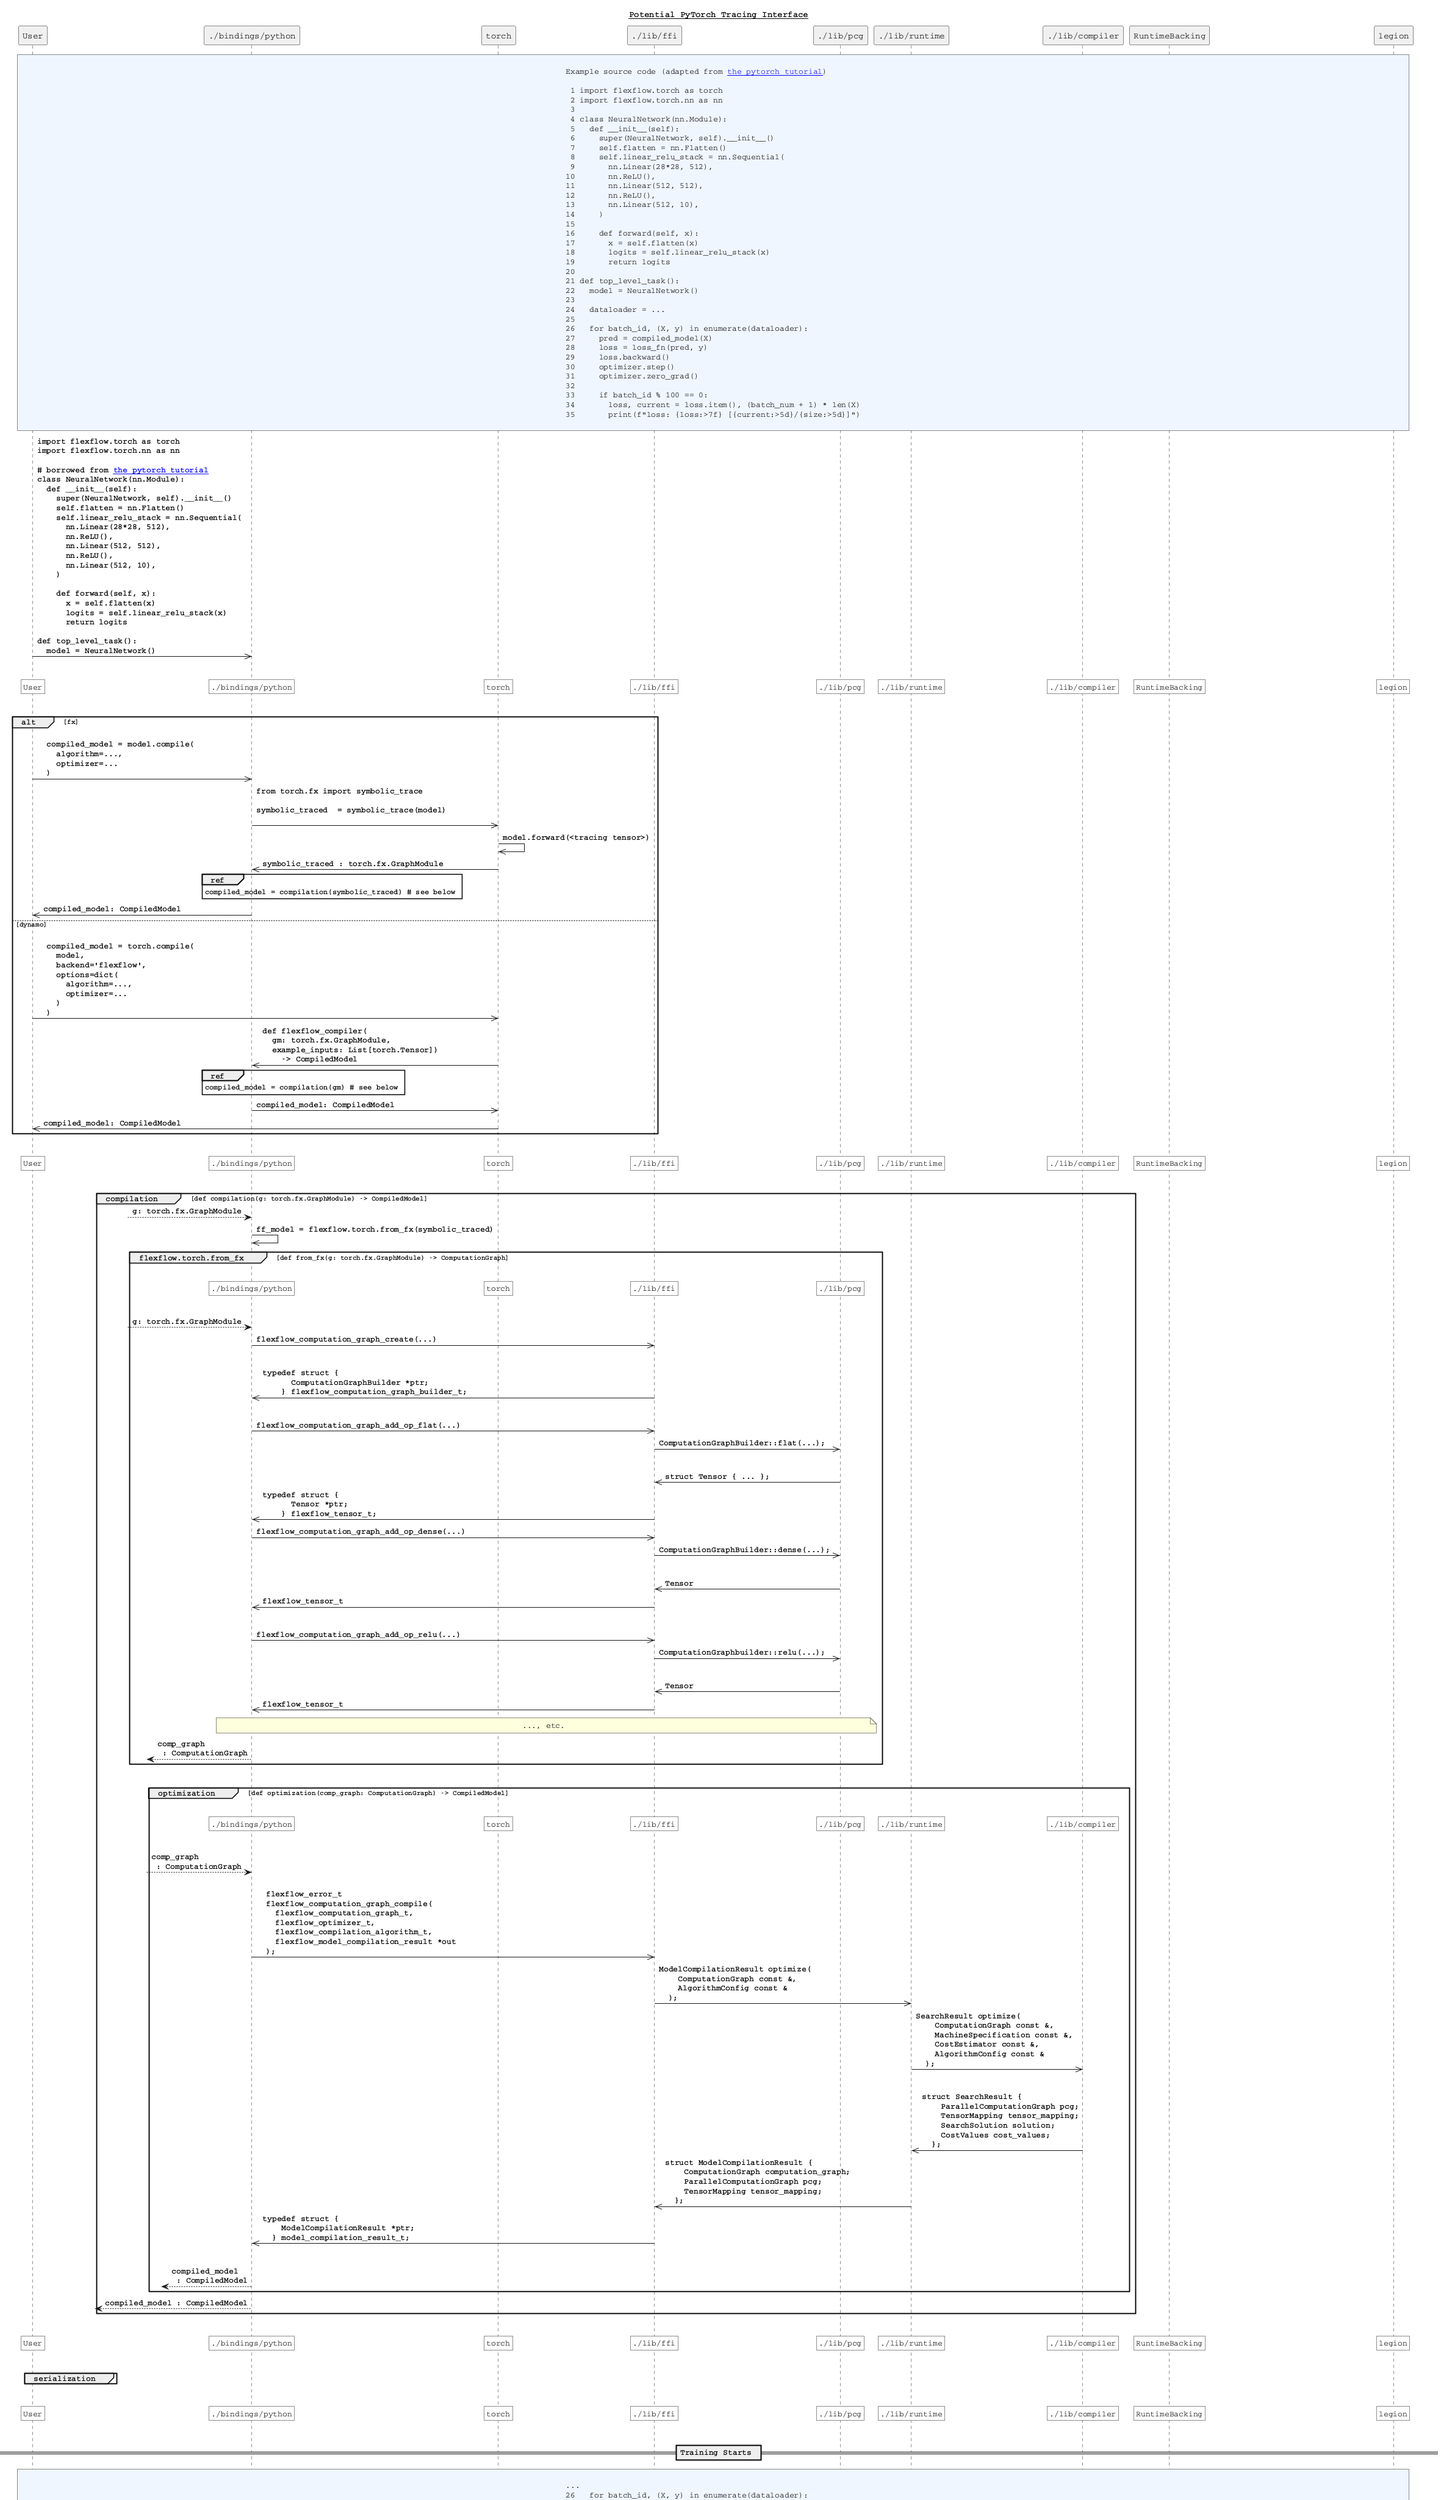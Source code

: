 @startuml pytorch-tracing

title __**Potential PyTorch Tracing Interface**__

!$user = "User"
!$python = "./bindings/python"
!$torch = "torch"
!$ffi = "./lib/ffi"
!$pcg = "./lib/pcg"
!$runtime = "./lib/runtime"
!$compiler = "./lib/compiler"
!$runtimeBacking = "RuntimeBacking"
!$legion = "legion"
!$participantBGColor = "#FFFFFF"
!$codeColor = "#F0F6FF"

skinparam defaultFontName Courier
skinparam defaultFontStyle bold
skinparam arrowFontStyle bold
skinparam responseMessageBelowArrow true
skinparam sequenceMessageAlign left
skinparam sequenceReferenceAlign left
skinparam sequenceReferenceFontStyle bold
skinparam participantBackgroundColor #F0F0F0

participant U as "$user"
participant P as "$python"
participant T as "$torch"
participant F as "$ffi"
participant G as "$pcg"
participant R as "$runtime"
participant C as "$compiler"
participant B as "$runtimeBacking"
participant L as "$legion"

!function $get_idx($participant)
  !if ($participant == "$user")
    !return 0
  !elseif ($participant == "$python")
    !return 1
  !elseif ($participant == "$torch")
    !return 2
  !elseif ($participant == "$ffi")
    !return 3
  !elseif ($participant == "$pcg")
    !return 4
  !elseif ($participant == "$runtime")
    !return 5
  !elseif ($participant == "$compiler")
    !return 6
  !elseif ($participant == "$runtimeBacking")
    !return 7
  !elseif ($participant == "$legion")
    !return 8
  !endif
!endfunction

!procedure $remind_participants($start="$user", $end="$legion")
  |||
  !$start_idx = $get_idx($start)
  !$end_idx = $get_idx($end) + 1
  !log start_idx is $start_idx, end_idx is $end_idx
  !if ($start_idx <= 0 && $end_idx > 0)
    !log User
    rnote over U $participantBGColor: $user
  !endif
  !if ($start_idx <= 1 && $end_idx > 1)
    /rnote over P $participantBGColor: $python
  !endif
  !if ($start_idx <= 2 && $end_idx > 2)
    /rnote over T $participantBGColor: $torch
  !endif
  !if ($start_idx <= 3 && $end_idx > 3)
    /rnote over F $participantBGColor: $ffi
  !endif
  !if ($start_idx <= 4 && $end_idx > 4)
    /rnote over G $participantBGColor: $pcg
  !endif
  !if ($start_idx <= 5 && $end_idx > 5)
    /rnote over R $participantBGColor: $runtime
  !endif
  !if ($start_idx <= 6 && $end_idx > 6)
    /rnote over C $participantBGColor: $compiler
  !endif
  !if ($start_idx <= 7 && $end_idx > 7)
    /rnote over B $participantBGColor: $runtimeBacking
  !endif
  !if ($start_idx <= 8 && $end_idx > 8)
    !log Legion
    /rnote over L $participantBGColor: $legion
  !endif
  |||
!endprocedure



rnote across $codeColor

Example source code (adapted from [[https://pytorch.org/tutorials/beginner/basics/optimization_tutorial.html the pytorch tutorial]])

 1 import flexflow.torch as torch
 2 import flexflow.torch.nn as nn
 3 
 4 class NeuralNetwork(nn.Module):
 5   def ~__init__(self):
 6     super(NeuralNetwork, self).~__init__()
 7     self.flatten = nn.Flatten()
 8     self.linear_relu_stack = nn.Sequential(
 9       nn.Linear(28*28, 512),
10       nn.ReLU(),
11       nn.Linear(512, 512),
12       nn.ReLU(),
13       nn.Linear(512, 10),
14     )
15     
16     def forward(self, x):
17       x = self.flatten(x)
18       logits = self.linear_relu_stack(x)
19       return logits
20 
21 def top_level_task():
22   model = NeuralNetwork()
23 
24   dataloader = ...
25 
26   for batch_id, (X, y) in enumerate(dataloader):
27     pred = compiled_model(X)
28     loss = loss_fn(pred, y)
29     loss.backward()
30     optimizer.step()
31     optimizer.zero_grad()
32     
33     if batch_id % 100 == 0:
34       loss, current = loss.item(), (batch_num + 1) * len(X)
35       print(f"loss: {loss:>7f} [{current:>5d}/{size:>5d}]")

end note


U->>P:\
import flexflow.torch as torch\l\
import flexflow.torch.nn as nn\l\
\l\
~# borrowed from [[https://pytorch.org/tutorials/beginner/basics/optimization_tutorial.html the pytorch tutorial]]\l\
class NeuralNetwork(nn.Module):\l\
  def ~__init__(self):\l\
    super(NeuralNetwork, self).~__init__()\l\
    self.flatten = nn.Flatten()\l\
    self.linear_relu_stack = nn.Sequential(\l\
      nn.Linear(28*28, 512),\l\
      nn.ReLU(),\l\
      nn.Linear(512, 512),\l\
      nn.ReLU(),\l\
      nn.Linear(512, 10),\l\
    )\l\
    \l\
    def forward(self, x):\l\
      x = self.flatten(x)\l\
      logits = self.linear_relu_stack(x)\l\
      return logits\l\
\l\
def top_level_task():\l\
  model = NeuralNetwork()

$remind_participants()

alt fx
U->>P:\l\
  compiled_model = model.compile(\l\
    algorithm=...,\l\
    optimizer=...\l\
  )

  P->>T:\
from torch.fx import symbolic_trace\l\
\l\
symbolic_traced  = symbolic_trace(model)\l\

  T->>T:\
  model.forward(<tracing tensor>)

  T->>P:\
symbolic_traced : torch.fx.GraphModule

  ref over P 
    compiled_model = compilation(symbolic_traced) # see below 
  end

  P->>U:\
    compiled_model: CompiledModel
else dynamo
  U->>T:\l\
  compiled_model = torch.compile(\l\
    model,\l\
    backend='flexflow',\l\
    options=dict(\l\
      algorithm=...,\l\
      optimizer=...\l\
    )\l\
  )

  T->>P:\
def flexflow_compiler(\l\
  gm: torch.fx.GraphModule,\l\
  example_inputs: List[torch.Tensor])\l\
    -> CompiledModel

  ref over P 
    compiled_model = compilation(gm) # see below 
  end

  P->>T: compiled_model: CompiledModel

  T->>U:\
  compiled_model: CompiledModel

end

$remind_participants()

group compilation [def compilation(g: torch.fx.GraphModule) -> CompiledModel]

    ?-->P: g: torch.fx.GraphModule

    P->>P:\
  ff_model = flexflow.torch.from_fx(symbolic_traced)

    group flexflow.torch.from_fx [def from_fx(g: torch.fx.GraphModule) -> ComputationGraph]
      $remind_participants("$python", "$pcg")

      ?-->P: g: torch.fx.GraphModule

      P->>F: flexflow_computation_graph_create(...)
    
      |||

      F->>P:\
    typedef struct {\l\
      ComputationGraphBuilder *ptr;\l\
    } flexflow_computation_graph_builder_t;

      |||

      P->>F: flexflow_computation_graph_add_op_flat(...)

      F->>G:\
    ComputationGraphBuilder::flat(...);

      |||

      G->>F:\
    struct Tensor { ... };

      F->>P:\
    typedef struct {\l\
      Tensor *ptr;\l\
    } flexflow_tensor_t;


      P->>F: flexflow_computation_graph_add_op_dense(...)

      F->>G:\
    ComputationGraphBuilder::dense(...);

      |||

      G->>F: Tensor

      F->>P: flexflow_tensor_t

      |||

      P->>F: flexflow_computation_graph_add_op_relu(...)

      F->>G:\
    ComputationGraphbuilder::relu(...);

      |||

      G->>F: Tensor

      F->>P: flexflow_tensor_t

      note over P, G
        ..., etc.
      end note

      ?<--P: comp_graph\l : ComputationGraph
    end

    |||

  group optimization [def optimization(comp_graph: ComputationGraph) -> CompiledModel]

  $remind_participants("$python", "$compiler")

  ?-->P: comp_graph\l : ComputationGraph

  P->>F:\l\
  flexflow_error_t\l\
  flexflow_computation_graph_compile(\l\
    flexflow_computation_graph_t,\l\
    flexflow_optimizer_t,\l\
    flexflow_compilation_algorithm_t,\l\
    flexflow_model_compilation_result *out\l\
  );

  F->>R:\
  ModelCompilationResult optimize(\l\
    ComputationGraph const &,\l\
    AlgorithmConfig const &\l\
  );

  R->>C:\
  SearchResult optimize(\l\
    ComputationGraph const &,\l\
    MachineSpecification const &,\l\
    CostEstimator const &,\l\
    AlgorithmConfig const &\l\
  );

  |||

  C->>R:\
  struct SearchResult {\l\
    ParallelComputationGraph pcg;\l\
    TensorMapping tensor_mapping;\l\
    SearchSolution solution;\l\
    CostValues cost_values;\l\
  };

  R->>F:\
  struct ModelCompilationResult {\l\
    ComputationGraph computation_graph;\l\
    ParallelComputationGraph pcg;\l\
    TensorMapping tensor_mapping;\l\
  };

  F->>P:\
  typedef struct {\l\
    ModelCompilationResult *ptr;\l\
  } model_compilation_result_t;

  |||

  ?<--P: compiled_model\l : CompiledModel
end

?<--P: compiled_model : CompiledModel

end


$remind_participants()

group serialization

end

$remind_participants()

== Training Starts ==

rnote across $codeColor

...
26   for batch_id, (X, y) in enumerate(dataloader):
27     pred = compiled_model(X)
28     loss = loss_fn(pred, y)
29     loss.backward()
30     optimizer.step()
31     optimizer.zero_grad()
32     
33     if batch_id % 100 == 0:
34       loss, current = loss.item(), (batch_num + 1) * len(X)
35       print(f"loss: {loss:>7f} [{current:>5d}/{size:>5d}]")
...

end note

loop training loop

  $remind_participants()

  opt reading tensor elements
      U->>P: get_tensor
      P->>F:
      F->>R:
      R->>B:
      R->>F:
      F->>P:
      P->>U:
  end

  $remind_participants()

  opt writing to tensor elements
      U->>P: set_tensor
      P->>F:
      F->>R: 
      R->>B:
      B->>R:
      R->>F:
      F->>P:
      P->>U:
  end

  $remind_participants()

  group fwd

    U->>P:\
pred = compiled_model(batch)

    opt if first iteration
      P->>F:\
flexflow_error_t\l\
flexflow_start_training(\l\
  flexflow_model_compilation_result_t,\l\
  flexflow_model_compilation_result_t *out\l\
);

      |||

      F->>P:\
typedef struct {\l\
  ModelTrainingInstance *ptr;\l\
} flexflow_model_training_instance_t;

      |||

      P->>P: model.training_instance = ...
    end

    P->>U:\
pred: TensorFuture

    |||

    U->>P:\
loss = loss_fn(pred, label)

    P->>F:\
flexflow_error_t\l\
flexflow_model_training_instance_forward(\l\
  flexflow_model_training_instance_t\l\
);

    F->>R:\
forward(ModelTrainingInstance const &);

    loop
      R->>B:\
    execute(OpTaskInvocation const &);

      B->>L:\
IndexLauncher launcher;\l\
...\l\
runtime->execute_index_space(ctx, launcher);\l\
    end
  end

    R->>F:

    F->>P:

    P->>U:\
loss: LossTensor

  end

  $remind_participants()

  ref over U, L
    [optional] reading tensor elements
  end

  ref over U, L
    [optional] writing to tensor elements
  end

  $remind_participants()

  group bwd

  U->>P:\
loss.backward()

  P->>F:\
flexflow_error_t\l\
flexflow_model_training_instance_backward(\l\
  flexflow_model_training_instance_t\l\
);

  F->>R:\

  R->>B:

  B->>R:

  R->>F:

  F->>P:

  end

  $remind_participants()

  ref over U, L
    [optional] reading tensor elements
  end

  ref over U, L
    [optional] writing to tensor elements
  end

  $remind_participants()

  group update

  $remind_participants()

  U->>P:\
optimizer.step()

  P->>F:\
flexflow_error_t\l\
flexflow_model_training_instance_update(\l\
  flexflow_model_training_instance_t\l\
);

  F->>R:

  R->>B:

  B->>R:

  R->>F:

  F->>P:

  end
end

$remind_participants()

== Training Stops ==

P->>F:\
flexflow_error_t\l\
flexflow_stop_training(\l\
  flexflow_model_training_instance_t\l\
);



@enduml
